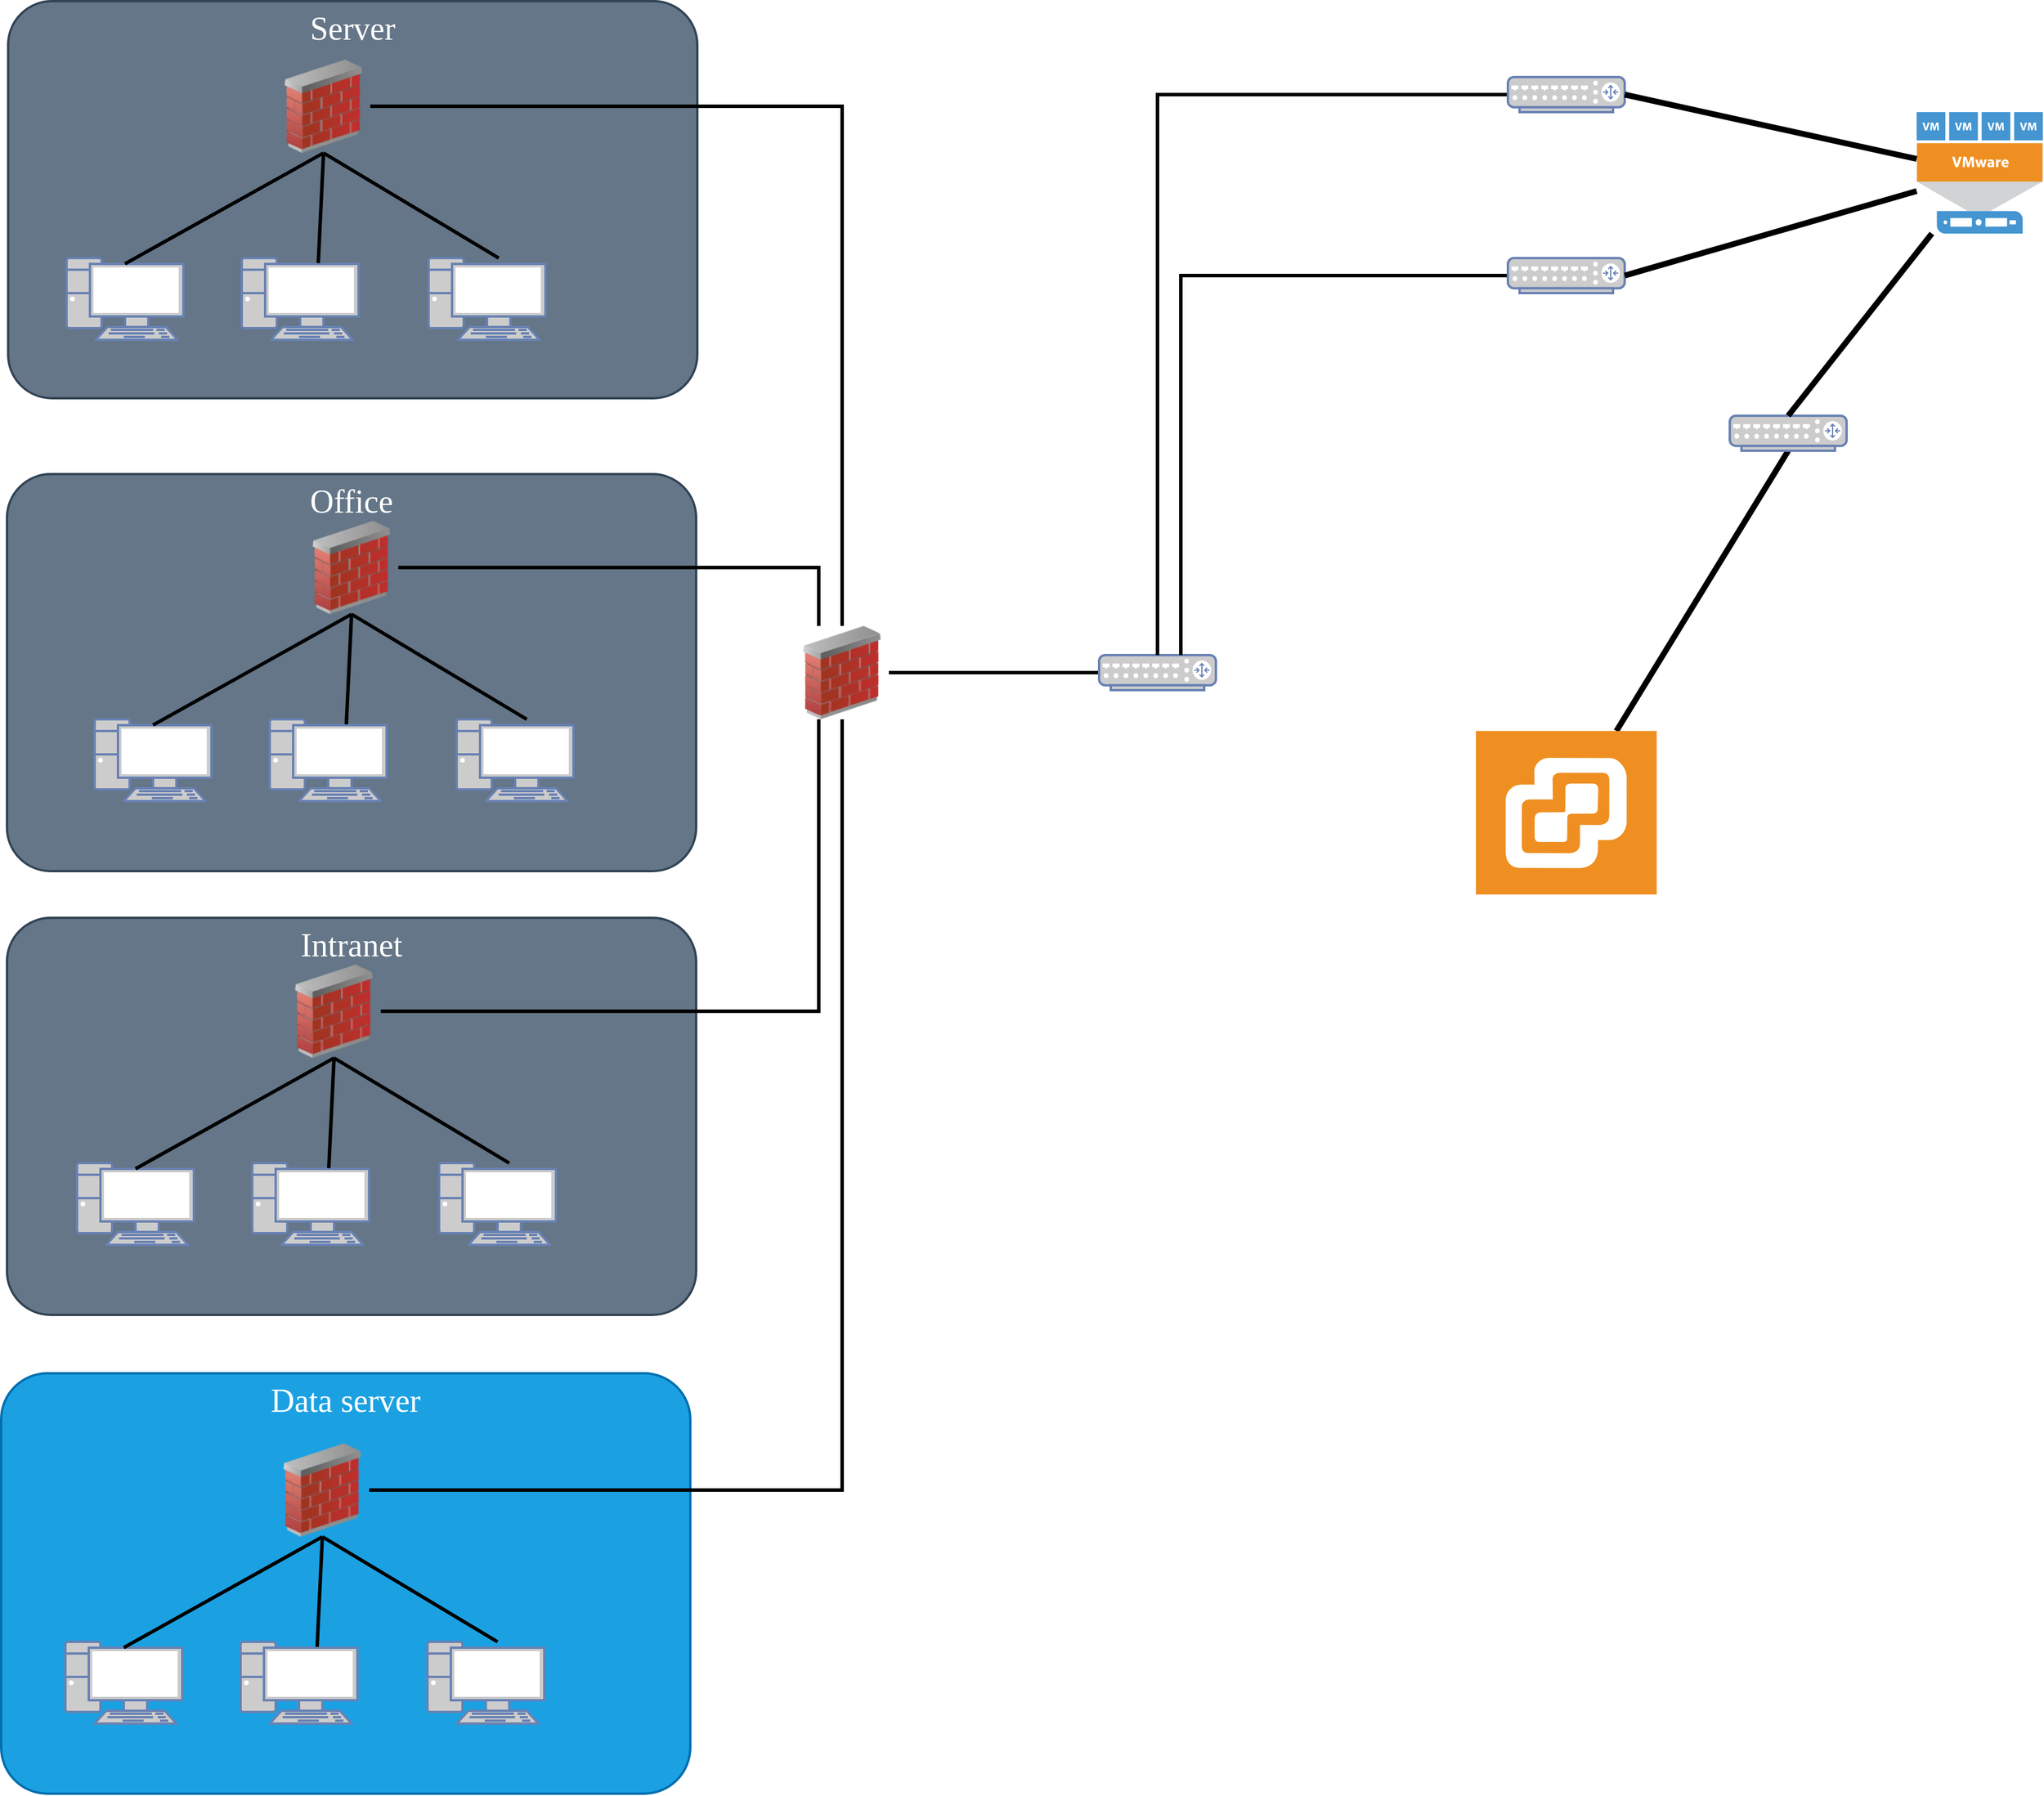 <mxfile>
    <diagram name="Page-1" id="c37626ed-c26b-45fb-9056-f9ebc6bb27b6">
        <mxGraphModel dx="2270" dy="1482" grid="1" gridSize="10" guides="1" tooltips="1" connect="1" arrows="1" fold="1" page="1" pageScale="1" pageWidth="1100" pageHeight="850" background="none" math="0" shadow="0">
            <root>
                <mxCell id="0"/>
                <mxCell id="1" parent="0"/>
                <mxCell id="z0bDpxa67WknkqCjIjLZ-64" value="Server" style="rounded=1;whiteSpace=wrap;html=1;shadow=0;comic=0;strokeColor=#314354;strokeWidth=2;fillColor=#647687;fontFamily=Verdana;fontSize=28;fontColor=#ffffff;align=center;arcSize=11;verticalAlign=top;" parent="1" vertex="1">
                    <mxGeometry x="216" y="5" width="590" height="340" as="geometry"/>
                </mxCell>
                <mxCell id="z0bDpxa67WknkqCjIjLZ-62" value="Office" style="rounded=1;whiteSpace=wrap;html=1;shadow=0;comic=0;strokeColor=#314354;strokeWidth=2;fillColor=#647687;fontFamily=Verdana;fontSize=28;fontColor=#ffffff;align=center;arcSize=11;verticalAlign=top;" parent="1" vertex="1">
                    <mxGeometry x="215" y="410" width="590" height="340" as="geometry"/>
                </mxCell>
                <mxCell id="z0bDpxa67WknkqCjIjLZ-61" value="Intranet" style="rounded=1;whiteSpace=wrap;html=1;shadow=0;comic=0;strokeColor=#314354;strokeWidth=2;fillColor=#647687;fontFamily=Verdana;fontSize=28;fontColor=#ffffff;align=center;arcSize=11;verticalAlign=top;" parent="1" vertex="1">
                    <mxGeometry x="215" y="790" width="590" height="340" as="geometry"/>
                </mxCell>
                <mxCell id="z0bDpxa67WknkqCjIjLZ-60" value="Data server" style="rounded=1;whiteSpace=wrap;html=1;shadow=0;comic=0;strokeColor=#006EAF;strokeWidth=2;fillColor=#1ba1e2;fontFamily=Verdana;fontSize=28;align=center;arcSize=11;verticalAlign=top;fontColor=#ffffff;" parent="1" vertex="1">
                    <mxGeometry x="210" y="1180" width="590" height="360" as="geometry"/>
                </mxCell>
                <mxCell id="z0bDpxa67WknkqCjIjLZ-23" value="" style="image;html=1;image=img/lib/clip_art/networking/Firewall_02_128x128.png" parent="1" vertex="1">
                    <mxGeometry x="446" y="55" width="80" height="80" as="geometry"/>
                </mxCell>
                <mxCell id="z0bDpxa67WknkqCjIjLZ-25" value="" style="endArrow=none;html=1;rounded=0;strokeWidth=3;entryX=0.6;entryY=0;entryDx=0;entryDy=0;entryPerimeter=0;exitX=0.5;exitY=1;exitDx=0;exitDy=0;" parent="1" source="z0bDpxa67WknkqCjIjLZ-23" target="z0bDpxa67WknkqCjIjLZ-26" edge="1">
                    <mxGeometry width="50" height="50" relative="1" as="geometry">
                        <mxPoint x="-420" y="150" as="sourcePoint"/>
                        <mxPoint x="-370" y="210" as="targetPoint"/>
                    </mxGeometry>
                </mxCell>
                <mxCell id="z0bDpxa67WknkqCjIjLZ-26" value="" style="fontColor=#0066CC;verticalAlign=top;verticalLabelPosition=bottom;labelPosition=center;align=center;html=1;fillColor=#CCCCCC;strokeColor=#6881B3;gradientColor=none;gradientDirection=north;strokeWidth=2;shape=mxgraph.networks.pc;rounded=0;shadow=0;comic=0;" parent="1" vertex="1">
                    <mxGeometry x="576.0" y="225" width="100" height="70" as="geometry"/>
                </mxCell>
                <mxCell id="z0bDpxa67WknkqCjIjLZ-28" value="" style="fontColor=#0066CC;verticalAlign=top;verticalLabelPosition=bottom;labelPosition=center;align=center;html=1;fillColor=#CCCCCC;strokeColor=#6881B3;gradientColor=none;gradientDirection=north;strokeWidth=2;shape=mxgraph.networks.pc;rounded=0;shadow=0;comic=0;" parent="1" vertex="1">
                    <mxGeometry x="416.0" y="225" width="100" height="70" as="geometry"/>
                </mxCell>
                <mxCell id="z0bDpxa67WknkqCjIjLZ-29" value="" style="fontColor=#0066CC;verticalAlign=top;verticalLabelPosition=bottom;labelPosition=center;align=center;html=1;fillColor=#CCCCCC;strokeColor=#6881B3;gradientColor=none;gradientDirection=north;strokeWidth=2;shape=mxgraph.networks.pc;rounded=0;shadow=0;comic=0;" parent="1" vertex="1">
                    <mxGeometry x="266.0" y="225" width="100" height="70" as="geometry"/>
                </mxCell>
                <mxCell id="z0bDpxa67WknkqCjIjLZ-30" value="" style="endArrow=none;html=1;rounded=0;strokeWidth=3;entryX=0.5;entryY=0.07;entryDx=0;entryDy=0;entryPerimeter=0;exitX=0.5;exitY=1;exitDx=0;exitDy=0;" parent="1" source="z0bDpxa67WknkqCjIjLZ-23" target="z0bDpxa67WknkqCjIjLZ-29" edge="1">
                    <mxGeometry width="50" height="50" relative="1" as="geometry">
                        <mxPoint x="-650" y="80" as="sourcePoint"/>
                        <mxPoint x="-280" y="250" as="targetPoint"/>
                    </mxGeometry>
                </mxCell>
                <mxCell id="z0bDpxa67WknkqCjIjLZ-31" value="" style="endArrow=none;html=1;rounded=0;strokeWidth=3;exitX=0.5;exitY=1;exitDx=0;exitDy=0;entryX=0.655;entryY=0.062;entryDx=0;entryDy=0;entryPerimeter=0;" parent="1" source="z0bDpxa67WknkqCjIjLZ-23" target="z0bDpxa67WknkqCjIjLZ-28" edge="1">
                    <mxGeometry width="50" height="50" relative="1" as="geometry">
                        <mxPoint x="-650" y="80" as="sourcePoint"/>
                        <mxPoint x="-540" y="240" as="targetPoint"/>
                    </mxGeometry>
                </mxCell>
                <mxCell id="z0bDpxa67WknkqCjIjLZ-32" value="" style="image;html=1;image=img/lib/clip_art/networking/Firewall_02_128x128.png" parent="1" vertex="1">
                    <mxGeometry x="890" y="540" width="80" height="80" as="geometry"/>
                </mxCell>
                <mxCell id="z0bDpxa67WknkqCjIjLZ-33" value="" style="image;html=1;image=img/lib/clip_art/networking/Firewall_02_128x128.png" parent="1" vertex="1">
                    <mxGeometry x="470" y="450" width="80" height="80" as="geometry"/>
                </mxCell>
                <mxCell id="z0bDpxa67WknkqCjIjLZ-34" value="" style="endArrow=none;html=1;rounded=0;strokeWidth=3;entryX=0.6;entryY=0;entryDx=0;entryDy=0;entryPerimeter=0;exitX=0.5;exitY=1;exitDx=0;exitDy=0;" parent="1" source="z0bDpxa67WknkqCjIjLZ-33" target="z0bDpxa67WknkqCjIjLZ-35" edge="1">
                    <mxGeometry width="50" height="50" relative="1" as="geometry">
                        <mxPoint x="255" y="440" as="sourcePoint"/>
                        <mxPoint x="305" y="500" as="targetPoint"/>
                    </mxGeometry>
                </mxCell>
                <mxCell id="z0bDpxa67WknkqCjIjLZ-35" value="" style="fontColor=#0066CC;verticalAlign=top;verticalLabelPosition=bottom;labelPosition=center;align=center;html=1;fillColor=#CCCCCC;strokeColor=#6881B3;gradientColor=none;gradientDirection=north;strokeWidth=2;shape=mxgraph.networks.pc;rounded=0;shadow=0;comic=0;" parent="1" vertex="1">
                    <mxGeometry x="600.0" y="620" width="100" height="70" as="geometry"/>
                </mxCell>
                <mxCell id="z0bDpxa67WknkqCjIjLZ-36" value="" style="fontColor=#0066CC;verticalAlign=top;verticalLabelPosition=bottom;labelPosition=center;align=center;html=1;fillColor=#CCCCCC;strokeColor=#6881B3;gradientColor=none;gradientDirection=north;strokeWidth=2;shape=mxgraph.networks.pc;rounded=0;shadow=0;comic=0;" parent="1" vertex="1">
                    <mxGeometry x="440.0" y="620" width="100" height="70" as="geometry"/>
                </mxCell>
                <mxCell id="z0bDpxa67WknkqCjIjLZ-37" value="" style="fontColor=#0066CC;verticalAlign=top;verticalLabelPosition=bottom;labelPosition=center;align=center;html=1;fillColor=#CCCCCC;strokeColor=#6881B3;gradientColor=none;gradientDirection=north;strokeWidth=2;shape=mxgraph.networks.pc;rounded=0;shadow=0;comic=0;" parent="1" vertex="1">
                    <mxGeometry x="290.0" y="620" width="100" height="70" as="geometry"/>
                </mxCell>
                <mxCell id="z0bDpxa67WknkqCjIjLZ-38" value="" style="endArrow=none;html=1;rounded=0;strokeWidth=3;entryX=0.5;entryY=0.07;entryDx=0;entryDy=0;entryPerimeter=0;exitX=0.5;exitY=1;exitDx=0;exitDy=0;" parent="1" source="z0bDpxa67WknkqCjIjLZ-33" target="z0bDpxa67WknkqCjIjLZ-37" edge="1">
                    <mxGeometry width="50" height="50" relative="1" as="geometry">
                        <mxPoint x="25" y="370" as="sourcePoint"/>
                        <mxPoint x="395" y="540" as="targetPoint"/>
                    </mxGeometry>
                </mxCell>
                <mxCell id="z0bDpxa67WknkqCjIjLZ-39" value="" style="endArrow=none;html=1;rounded=0;strokeWidth=3;exitX=0.5;exitY=1;exitDx=0;exitDy=0;entryX=0.655;entryY=0.062;entryDx=0;entryDy=0;entryPerimeter=0;" parent="1" source="z0bDpxa67WknkqCjIjLZ-33" target="z0bDpxa67WknkqCjIjLZ-36" edge="1">
                    <mxGeometry width="50" height="50" relative="1" as="geometry">
                        <mxPoint x="25" y="370" as="sourcePoint"/>
                        <mxPoint x="135" y="530" as="targetPoint"/>
                    </mxGeometry>
                </mxCell>
                <mxCell id="z0bDpxa67WknkqCjIjLZ-40" value="" style="image;html=1;image=img/lib/clip_art/networking/Firewall_02_128x128.png" parent="1" vertex="1">
                    <mxGeometry x="455" y="830" width="80" height="80" as="geometry"/>
                </mxCell>
                <mxCell id="z0bDpxa67WknkqCjIjLZ-41" value="" style="endArrow=none;html=1;rounded=0;strokeWidth=3;entryX=0.6;entryY=0;entryDx=0;entryDy=0;entryPerimeter=0;exitX=0.5;exitY=1;exitDx=0;exitDy=0;" parent="1" source="z0bDpxa67WknkqCjIjLZ-40" target="z0bDpxa67WknkqCjIjLZ-42" edge="1">
                    <mxGeometry width="50" height="50" relative="1" as="geometry">
                        <mxPoint x="250" y="730" as="sourcePoint"/>
                        <mxPoint x="300" y="790" as="targetPoint"/>
                    </mxGeometry>
                </mxCell>
                <mxCell id="z0bDpxa67WknkqCjIjLZ-42" value="" style="fontColor=#0066CC;verticalAlign=top;verticalLabelPosition=bottom;labelPosition=center;align=center;html=1;fillColor=#CCCCCC;strokeColor=#6881B3;gradientColor=none;gradientDirection=north;strokeWidth=2;shape=mxgraph.networks.pc;rounded=0;shadow=0;comic=0;" parent="1" vertex="1">
                    <mxGeometry x="585.0" y="1000" width="100" height="70" as="geometry"/>
                </mxCell>
                <mxCell id="z0bDpxa67WknkqCjIjLZ-43" value="" style="fontColor=#0066CC;verticalAlign=top;verticalLabelPosition=bottom;labelPosition=center;align=center;html=1;fillColor=#CCCCCC;strokeColor=#6881B3;gradientColor=none;gradientDirection=north;strokeWidth=2;shape=mxgraph.networks.pc;rounded=0;shadow=0;comic=0;" parent="1" vertex="1">
                    <mxGeometry x="425.0" y="1000" width="100" height="70" as="geometry"/>
                </mxCell>
                <mxCell id="z0bDpxa67WknkqCjIjLZ-44" value="" style="fontColor=#0066CC;verticalAlign=top;verticalLabelPosition=bottom;labelPosition=center;align=center;html=1;fillColor=#CCCCCC;strokeColor=#6881B3;gradientColor=none;gradientDirection=north;strokeWidth=2;shape=mxgraph.networks.pc;rounded=0;shadow=0;comic=0;" parent="1" vertex="1">
                    <mxGeometry x="275.0" y="1000" width="100" height="70" as="geometry"/>
                </mxCell>
                <mxCell id="z0bDpxa67WknkqCjIjLZ-45" value="" style="endArrow=none;html=1;rounded=0;strokeWidth=3;entryX=0.5;entryY=0.07;entryDx=0;entryDy=0;entryPerimeter=0;exitX=0.5;exitY=1;exitDx=0;exitDy=0;" parent="1" source="z0bDpxa67WknkqCjIjLZ-40" target="z0bDpxa67WknkqCjIjLZ-44" edge="1">
                    <mxGeometry width="50" height="50" relative="1" as="geometry">
                        <mxPoint x="20" y="660" as="sourcePoint"/>
                        <mxPoint x="390" y="830" as="targetPoint"/>
                    </mxGeometry>
                </mxCell>
                <mxCell id="z0bDpxa67WknkqCjIjLZ-46" value="" style="endArrow=none;html=1;rounded=0;strokeWidth=3;exitX=0.5;exitY=1;exitDx=0;exitDy=0;entryX=0.655;entryY=0.062;entryDx=0;entryDy=0;entryPerimeter=0;" parent="1" source="z0bDpxa67WknkqCjIjLZ-40" target="z0bDpxa67WknkqCjIjLZ-43" edge="1">
                    <mxGeometry width="50" height="50" relative="1" as="geometry">
                        <mxPoint x="20" y="660" as="sourcePoint"/>
                        <mxPoint x="130" y="820" as="targetPoint"/>
                    </mxGeometry>
                </mxCell>
                <mxCell id="z0bDpxa67WknkqCjIjLZ-47" value="" style="image;html=1;image=img/lib/clip_art/networking/Firewall_02_128x128.png" parent="1" vertex="1">
                    <mxGeometry x="445" y="1240" width="80" height="80" as="geometry"/>
                </mxCell>
                <mxCell id="z0bDpxa67WknkqCjIjLZ-48" value="" style="endArrow=none;html=1;rounded=0;strokeWidth=3;entryX=0.6;entryY=0;entryDx=0;entryDy=0;entryPerimeter=0;exitX=0.5;exitY=1;exitDx=0;exitDy=0;" parent="1" source="z0bDpxa67WknkqCjIjLZ-47" target="z0bDpxa67WknkqCjIjLZ-49" edge="1">
                    <mxGeometry width="50" height="50" relative="1" as="geometry">
                        <mxPoint x="250" y="1020" as="sourcePoint"/>
                        <mxPoint x="300" y="1080" as="targetPoint"/>
                    </mxGeometry>
                </mxCell>
                <mxCell id="z0bDpxa67WknkqCjIjLZ-49" value="" style="fontColor=#0066CC;verticalAlign=top;verticalLabelPosition=bottom;labelPosition=center;align=center;html=1;fillColor=#CCCCCC;strokeColor=#6881B3;gradientColor=none;gradientDirection=north;strokeWidth=2;shape=mxgraph.networks.pc;rounded=0;shadow=0;comic=0;" parent="1" vertex="1">
                    <mxGeometry x="575.0" y="1410" width="100" height="70" as="geometry"/>
                </mxCell>
                <mxCell id="z0bDpxa67WknkqCjIjLZ-50" value="" style="fontColor=#0066CC;verticalAlign=top;verticalLabelPosition=bottom;labelPosition=center;align=center;html=1;fillColor=#CCCCCC;strokeColor=#6881B3;gradientColor=none;gradientDirection=north;strokeWidth=2;shape=mxgraph.networks.pc;rounded=0;shadow=0;comic=0;" parent="1" vertex="1">
                    <mxGeometry x="415.0" y="1410" width="100" height="70" as="geometry"/>
                </mxCell>
                <mxCell id="z0bDpxa67WknkqCjIjLZ-51" value="" style="fontColor=#0066CC;verticalAlign=top;verticalLabelPosition=bottom;labelPosition=center;align=center;html=1;fillColor=#CCCCCC;strokeColor=#6881B3;gradientColor=none;gradientDirection=north;strokeWidth=2;shape=mxgraph.networks.pc;rounded=0;shadow=0;comic=0;" parent="1" vertex="1">
                    <mxGeometry x="265.0" y="1410" width="100" height="70" as="geometry"/>
                </mxCell>
                <mxCell id="z0bDpxa67WknkqCjIjLZ-52" value="" style="endArrow=none;html=1;rounded=0;strokeWidth=3;entryX=0.5;entryY=0.07;entryDx=0;entryDy=0;entryPerimeter=0;exitX=0.5;exitY=1;exitDx=0;exitDy=0;" parent="1" source="z0bDpxa67WknkqCjIjLZ-47" target="z0bDpxa67WknkqCjIjLZ-51" edge="1">
                    <mxGeometry width="50" height="50" relative="1" as="geometry">
                        <mxPoint x="20" y="950" as="sourcePoint"/>
                        <mxPoint x="390" y="1120" as="targetPoint"/>
                    </mxGeometry>
                </mxCell>
                <mxCell id="z0bDpxa67WknkqCjIjLZ-53" value="" style="endArrow=none;html=1;rounded=0;strokeWidth=3;exitX=0.5;exitY=1;exitDx=0;exitDy=0;entryX=0.655;entryY=0.062;entryDx=0;entryDy=0;entryPerimeter=0;" parent="1" source="z0bDpxa67WknkqCjIjLZ-47" target="z0bDpxa67WknkqCjIjLZ-50" edge="1">
                    <mxGeometry width="50" height="50" relative="1" as="geometry">
                        <mxPoint x="20" y="950" as="sourcePoint"/>
                        <mxPoint x="130" y="1110" as="targetPoint"/>
                    </mxGeometry>
                </mxCell>
                <mxCell id="z0bDpxa67WknkqCjIjLZ-56" value="" style="endArrow=none;html=1;rounded=0;strokeWidth=3;exitX=1;exitY=0.5;exitDx=0;exitDy=0;entryX=0.5;entryY=0;entryDx=0;entryDy=0;" parent="1" source="z0bDpxa67WknkqCjIjLZ-23" target="z0bDpxa67WknkqCjIjLZ-32" edge="1">
                    <mxGeometry width="50" height="50" relative="1" as="geometry">
                        <mxPoint x="640" y="80" as="sourcePoint"/>
                        <mxPoint x="920" y="90" as="targetPoint"/>
                        <Array as="points">
                            <mxPoint x="930" y="95"/>
                        </Array>
                    </mxGeometry>
                </mxCell>
                <mxCell id="z0bDpxa67WknkqCjIjLZ-57" value="" style="endArrow=none;html=1;rounded=0;strokeWidth=3;exitX=1;exitY=0.5;exitDx=0;exitDy=0;entryX=0.25;entryY=0;entryDx=0;entryDy=0;" parent="1" source="z0bDpxa67WknkqCjIjLZ-33" target="z0bDpxa67WknkqCjIjLZ-32" edge="1">
                    <mxGeometry width="50" height="50" relative="1" as="geometry">
                        <mxPoint x="630" y="390" as="sourcePoint"/>
                        <mxPoint x="900" y="390" as="targetPoint"/>
                        <Array as="points">
                            <mxPoint x="910" y="490"/>
                        </Array>
                    </mxGeometry>
                </mxCell>
                <mxCell id="z0bDpxa67WknkqCjIjLZ-58" value="" style="endArrow=none;html=1;rounded=0;strokeWidth=3;exitX=1;exitY=0.5;exitDx=0;exitDy=0;entryX=0.25;entryY=1;entryDx=0;entryDy=0;" parent="1" source="z0bDpxa67WknkqCjIjLZ-40" target="z0bDpxa67WknkqCjIjLZ-32" edge="1">
                    <mxGeometry width="50" height="50" relative="1" as="geometry">
                        <mxPoint x="630" y="700" as="sourcePoint"/>
                        <mxPoint x="920" y="680" as="targetPoint"/>
                        <Array as="points">
                            <mxPoint x="910" y="870"/>
                        </Array>
                    </mxGeometry>
                </mxCell>
                <mxCell id="z0bDpxa67WknkqCjIjLZ-59" value="" style="endArrow=none;html=1;rounded=0;strokeWidth=3;exitX=1;exitY=0.5;exitDx=0;exitDy=0;entryX=0.5;entryY=1;entryDx=0;entryDy=0;" parent="1" source="z0bDpxa67WknkqCjIjLZ-47" target="z0bDpxa67WknkqCjIjLZ-32" edge="1">
                    <mxGeometry width="50" height="50" relative="1" as="geometry">
                        <mxPoint x="600" y="950" as="sourcePoint"/>
                        <mxPoint x="940" y="970" as="targetPoint"/>
                        <Array as="points">
                            <mxPoint x="930" y="1280"/>
                        </Array>
                    </mxGeometry>
                </mxCell>
                <mxCell id="z0bDpxa67WknkqCjIjLZ-65" value="" style="endArrow=none;html=1;rounded=0;strokeWidth=3;exitX=1;exitY=0.5;exitDx=0;exitDy=0;entryX=0;entryY=0.5;entryDx=0;entryDy=0;entryPerimeter=0;" parent="1" source="z0bDpxa67WknkqCjIjLZ-32" target="z0bDpxa67WknkqCjIjLZ-66" edge="1">
                    <mxGeometry width="50" height="50" relative="1" as="geometry">
                        <mxPoint x="730" y="600" as="sourcePoint"/>
                        <mxPoint x="1100" y="600" as="targetPoint"/>
                    </mxGeometry>
                </mxCell>
                <mxCell id="z0bDpxa67WknkqCjIjLZ-66" value="" style="fontColor=#0066CC;verticalAlign=top;verticalLabelPosition=bottom;labelPosition=center;align=center;html=1;fillColor=#CCCCCC;strokeColor=#6881B3;gradientColor=none;gradientDirection=north;strokeWidth=2;shape=mxgraph.networks.router;rounded=0;shadow=0;comic=0;" parent="1" vertex="1">
                    <mxGeometry x="1150" y="565" width="100" height="30" as="geometry"/>
                </mxCell>
                <mxCell id="z0bDpxa67WknkqCjIjLZ-71" value="" style="endArrow=none;html=1;rounded=0;strokeWidth=3;exitX=0.5;exitY=0;exitDx=0;exitDy=0;exitPerimeter=0;entryX=0;entryY=0.5;entryDx=0;entryDy=0;entryPerimeter=0;" parent="1" source="z0bDpxa67WknkqCjIjLZ-66" target="z0bDpxa67WknkqCjIjLZ-85" edge="1">
                    <mxGeometry width="50" height="50" relative="1" as="geometry">
                        <mxPoint x="1300" y="520" as="sourcePoint"/>
                        <mxPoint x="1200" y="90" as="targetPoint"/>
                        <Array as="points">
                            <mxPoint x="1200" y="85"/>
                        </Array>
                    </mxGeometry>
                </mxCell>
                <mxCell id="z0bDpxa67WknkqCjIjLZ-83" value="" style="endArrow=none;html=1;rounded=0;strokeWidth=3;entryX=0;entryY=0.5;entryDx=0;entryDy=0;entryPerimeter=0;" parent="1" target="z0bDpxa67WknkqCjIjLZ-86" edge="1">
                    <mxGeometry width="50" height="50" relative="1" as="geometry">
                        <mxPoint x="1220" y="565" as="sourcePoint"/>
                        <mxPoint x="1220" y="380" as="targetPoint"/>
                        <Array as="points">
                            <mxPoint x="1220" y="240"/>
                        </Array>
                    </mxGeometry>
                </mxCell>
                <mxCell id="z0bDpxa67WknkqCjIjLZ-85" value="" style="fontColor=#0066CC;verticalAlign=top;verticalLabelPosition=bottom;labelPosition=center;align=center;html=1;fillColor=#CCCCCC;strokeColor=#6881B3;gradientColor=none;gradientDirection=north;strokeWidth=2;shape=mxgraph.networks.router;rounded=0;shadow=0;comic=0;" parent="1" vertex="1">
                    <mxGeometry x="1500" y="70" width="100" height="30" as="geometry"/>
                </mxCell>
                <mxCell id="z0bDpxa67WknkqCjIjLZ-86" value="" style="fontColor=#0066CC;verticalAlign=top;verticalLabelPosition=bottom;labelPosition=center;align=center;html=1;fillColor=#CCCCCC;strokeColor=#6881B3;gradientColor=none;gradientDirection=north;strokeWidth=2;shape=mxgraph.networks.router;rounded=0;shadow=0;comic=0;" parent="1" vertex="1">
                    <mxGeometry x="1500" y="225" width="100" height="30" as="geometry"/>
                </mxCell>
                <mxCell id="z0bDpxa67WknkqCjIjLZ-87" value="" style="pointerEvents=1;shadow=0;dashed=0;html=1;strokeColor=none;fillColor=#4495D1;labelPosition=center;verticalLabelPosition=bottom;verticalAlign=top;align=center;outlineConnect=0;shape=mxgraph.veeam.vmware_host;" parent="1" vertex="1">
                    <mxGeometry x="1850" y="100" width="108" height="104" as="geometry"/>
                </mxCell>
                <mxCell id="z0bDpxa67WknkqCjIjLZ-89" value="" style="endArrow=none;html=1;rounded=0;strokeWidth=5;exitX=1;exitY=0.5;exitDx=0;exitDy=0;exitPerimeter=0;" parent="1" source="z0bDpxa67WknkqCjIjLZ-85" target="z0bDpxa67WknkqCjIjLZ-87" edge="1">
                    <mxGeometry width="50" height="50" relative="1" as="geometry">
                        <mxPoint x="1730" y="200" as="sourcePoint"/>
                        <mxPoint x="1780" y="150" as="targetPoint"/>
                    </mxGeometry>
                </mxCell>
                <mxCell id="z0bDpxa67WknkqCjIjLZ-90" value="" style="endArrow=none;html=1;rounded=0;strokeWidth=5;exitX=1;exitY=0.5;exitDx=0;exitDy=0;exitPerimeter=0;" parent="1" source="z0bDpxa67WknkqCjIjLZ-86" target="z0bDpxa67WknkqCjIjLZ-87" edge="1">
                    <mxGeometry width="50" height="50" relative="1" as="geometry">
                        <mxPoint x="1640" y="248.47" as="sourcePoint"/>
                        <mxPoint x="1880" y="295.001" as="targetPoint"/>
                    </mxGeometry>
                </mxCell>
                <mxCell id="z0bDpxa67WknkqCjIjLZ-91" value="" style="endArrow=none;html=1;rounded=0;strokeWidth=5;entryX=0.5;entryY=1;entryDx=0;entryDy=0;entryPerimeter=0;" parent="1" source="z0bDpxa67WknkqCjIjLZ-96" target="z0bDpxa67WknkqCjIjLZ-94" edge="1">
                    <mxGeometry width="50" height="50" relative="1" as="geometry">
                        <mxPoint x="1490.0" y="480" as="sourcePoint"/>
                        <mxPoint x="1900" y="360" as="targetPoint"/>
                    </mxGeometry>
                </mxCell>
                <mxCell id="z0bDpxa67WknkqCjIjLZ-94" value="" style="fontColor=#0066CC;verticalAlign=top;verticalLabelPosition=bottom;labelPosition=center;align=center;html=1;fillColor=#CCCCCC;strokeColor=#6881B3;gradientColor=none;gradientDirection=north;strokeWidth=2;shape=mxgraph.networks.router;rounded=0;shadow=0;comic=0;" parent="1" vertex="1">
                    <mxGeometry x="1690" y="360" width="100" height="30" as="geometry"/>
                </mxCell>
                <mxCell id="z0bDpxa67WknkqCjIjLZ-95" value="" style="endArrow=none;html=1;rounded=0;strokeWidth=5;exitX=0.5;exitY=0;exitDx=0;exitDy=0;exitPerimeter=0;" parent="1" source="z0bDpxa67WknkqCjIjLZ-94" target="z0bDpxa67WknkqCjIjLZ-87" edge="1">
                    <mxGeometry width="50" height="50" relative="1" as="geometry">
                        <mxPoint x="1740.0" y="495" as="sourcePoint"/>
                        <mxPoint x="1890.0" y="390" as="targetPoint"/>
                    </mxGeometry>
                </mxCell>
                <mxCell id="z0bDpxa67WknkqCjIjLZ-96" value="" style="shadow=0;dashed=0;html=1;strokeColor=none;fillColor=#EF8F21;labelPosition=center;verticalLabelPosition=bottom;verticalAlign=top;align=center;outlineConnect=0;shape=mxgraph.veeam.vsphere" parent="1" vertex="1">
                    <mxGeometry x="1472.6" y="630" width="154.8" height="140" as="geometry"/>
                </mxCell>
            </root>
        </mxGraphModel>
    </diagram>
</mxfile>